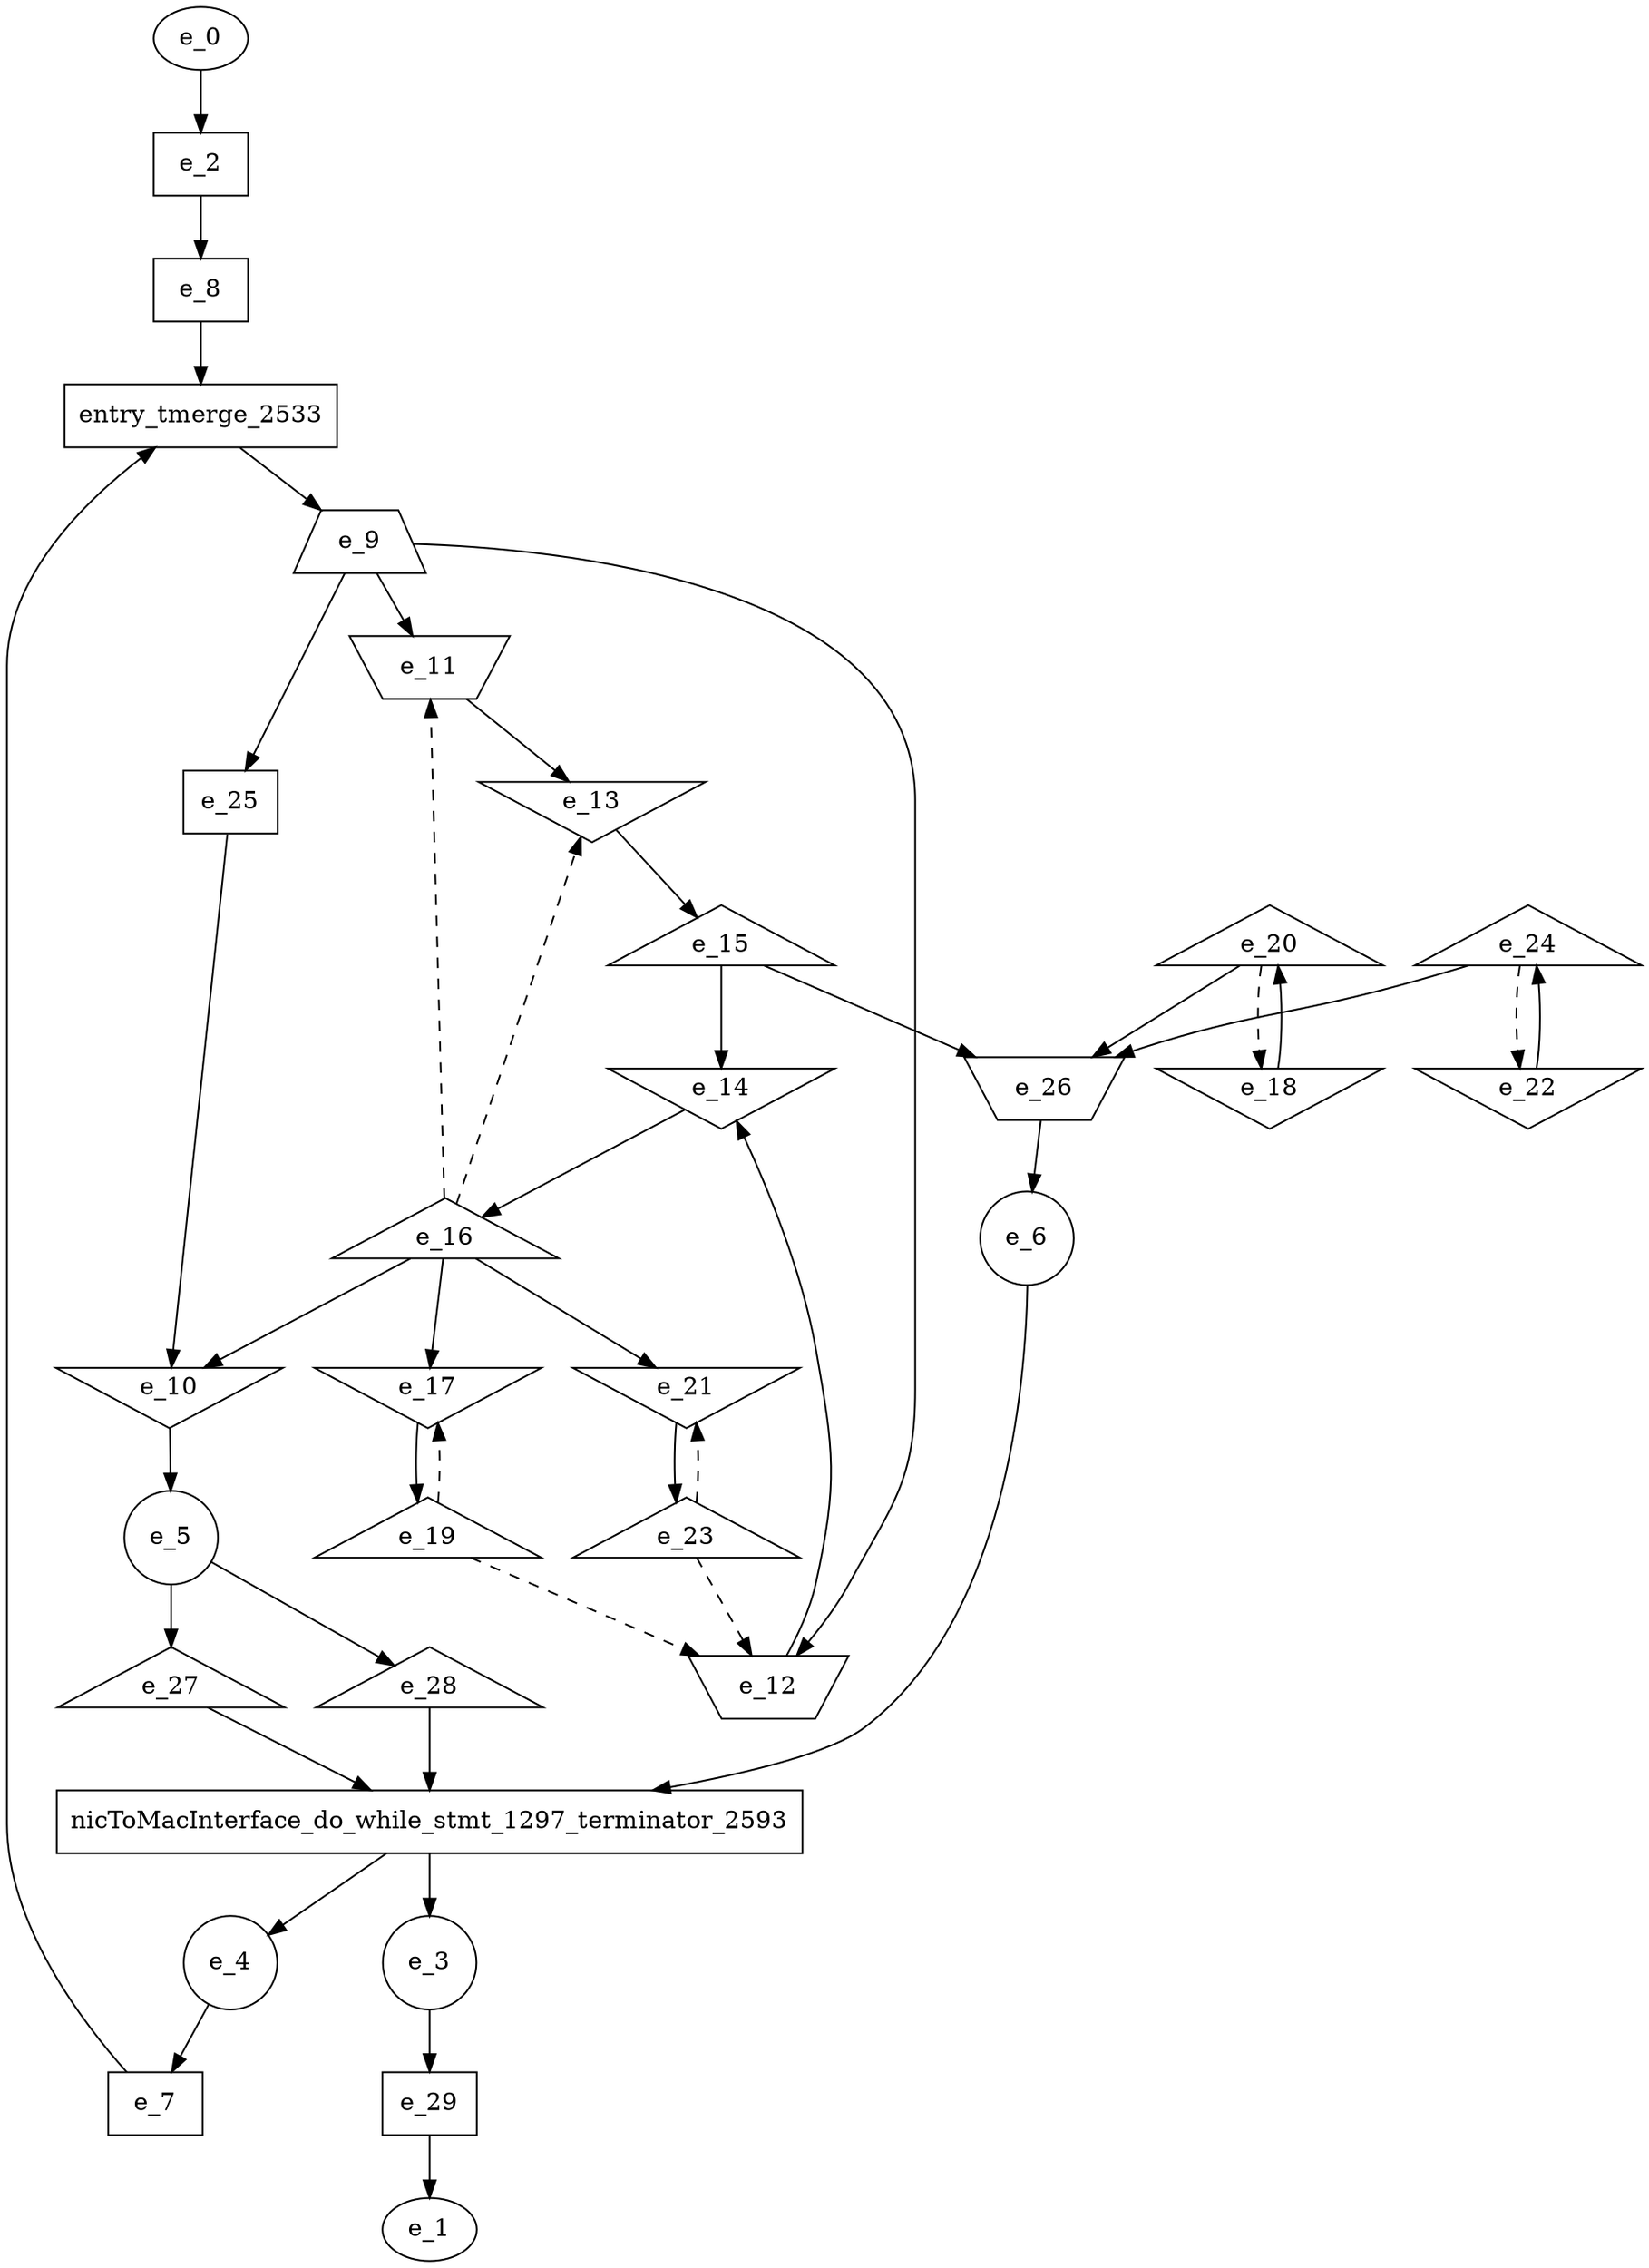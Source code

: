digraph control_path {
  e_0: entry_node : n ;
  e_1: exit_node : s ;
  e_2 [shape = dot];
  e_3 [shape = circle];
  e_4 [shape = circle];
  e_5 [shape = circle];
  e_6 [shape = circle];
  e_7 [shape = dot];
  e_8 [shape = dot];
  e_9 [shape = trapezium];
  e_10 [shape = invtriangle];
  e_11 [shape = invtrapezium];
  e_12 [shape = invtrapezium];
  e_13 [shape = invtriangle];
  e_14 [shape = invtriangle];
  e_15 [shape = triangle];
  e_16 [shape = triangle];
  e_17 [shape = invtriangle];
  e_18 [shape = invtriangle];
  e_19 [shape = triangle];
  e_20 [shape = triangle];
  e_21 [shape = invtriangle];
  e_22 [shape = invtriangle];
  e_23 [shape = triangle];
  e_24 [shape = triangle];
  e_25 [shape = dot];
  e_26 [shape = invtrapezium];
  e_27 [shape = triangle];
  e_28 [shape = triangle];
  e_29 [shape = dot];
  e_29 -> e_1;
  e_0 -> e_2;
  e_10 -> e_5;
  e_26 -> e_6;
  e_4 -> e_7;
  e_2 -> e_8;
  e_16 -> e_10;
  e_25 -> e_10;
  e_9 -> e_11;
  e_16 -> e_11[style = dashed];
  e_9 -> e_12;
  e_19 -> e_12[style = dashed];
  e_23 -> e_12[style = dashed];
  e_11 -> e_13;
  e_16 -> e_13[style = dashed];
  e_15 -> e_14;
  e_12 -> e_14;
  e_13 -> e_15;
  e_14 -> e_16;
  e_16 -> e_17;
  e_19 -> e_17[style = dashed];
  e_20 -> e_18[style = dashed];
  e_17 -> e_19;
  e_18 -> e_20;
  e_16 -> e_21;
  e_23 -> e_21[style = dashed];
  e_24 -> e_22[style = dashed];
  e_21 -> e_23;
  e_22 -> e_24;
  e_9 -> e_25;
  e_20 -> e_26;
  e_15 -> e_26;
  e_24 -> e_26;
  e_5 -> e_27;
  e_5 -> e_28;
  e_3 -> e_29;
  nicToMacInterface_do_while_stmt_1297_terminator_2593 [shape=rectangle];
e_6 -> nicToMacInterface_do_while_stmt_1297_terminator_2593;
e_28 -> nicToMacInterface_do_while_stmt_1297_terminator_2593;
e_27 -> nicToMacInterface_do_while_stmt_1297_terminator_2593;
nicToMacInterface_do_while_stmt_1297_terminator_2593 -> e_4;
nicToMacInterface_do_while_stmt_1297_terminator_2593 -> e_3;
entry_tmerge_2533 [shape = rectangle]; 
e_7 -> entry_tmerge_2533;
e_8 -> entry_tmerge_2533;
entry_tmerge_2533 -> e_9;
}
